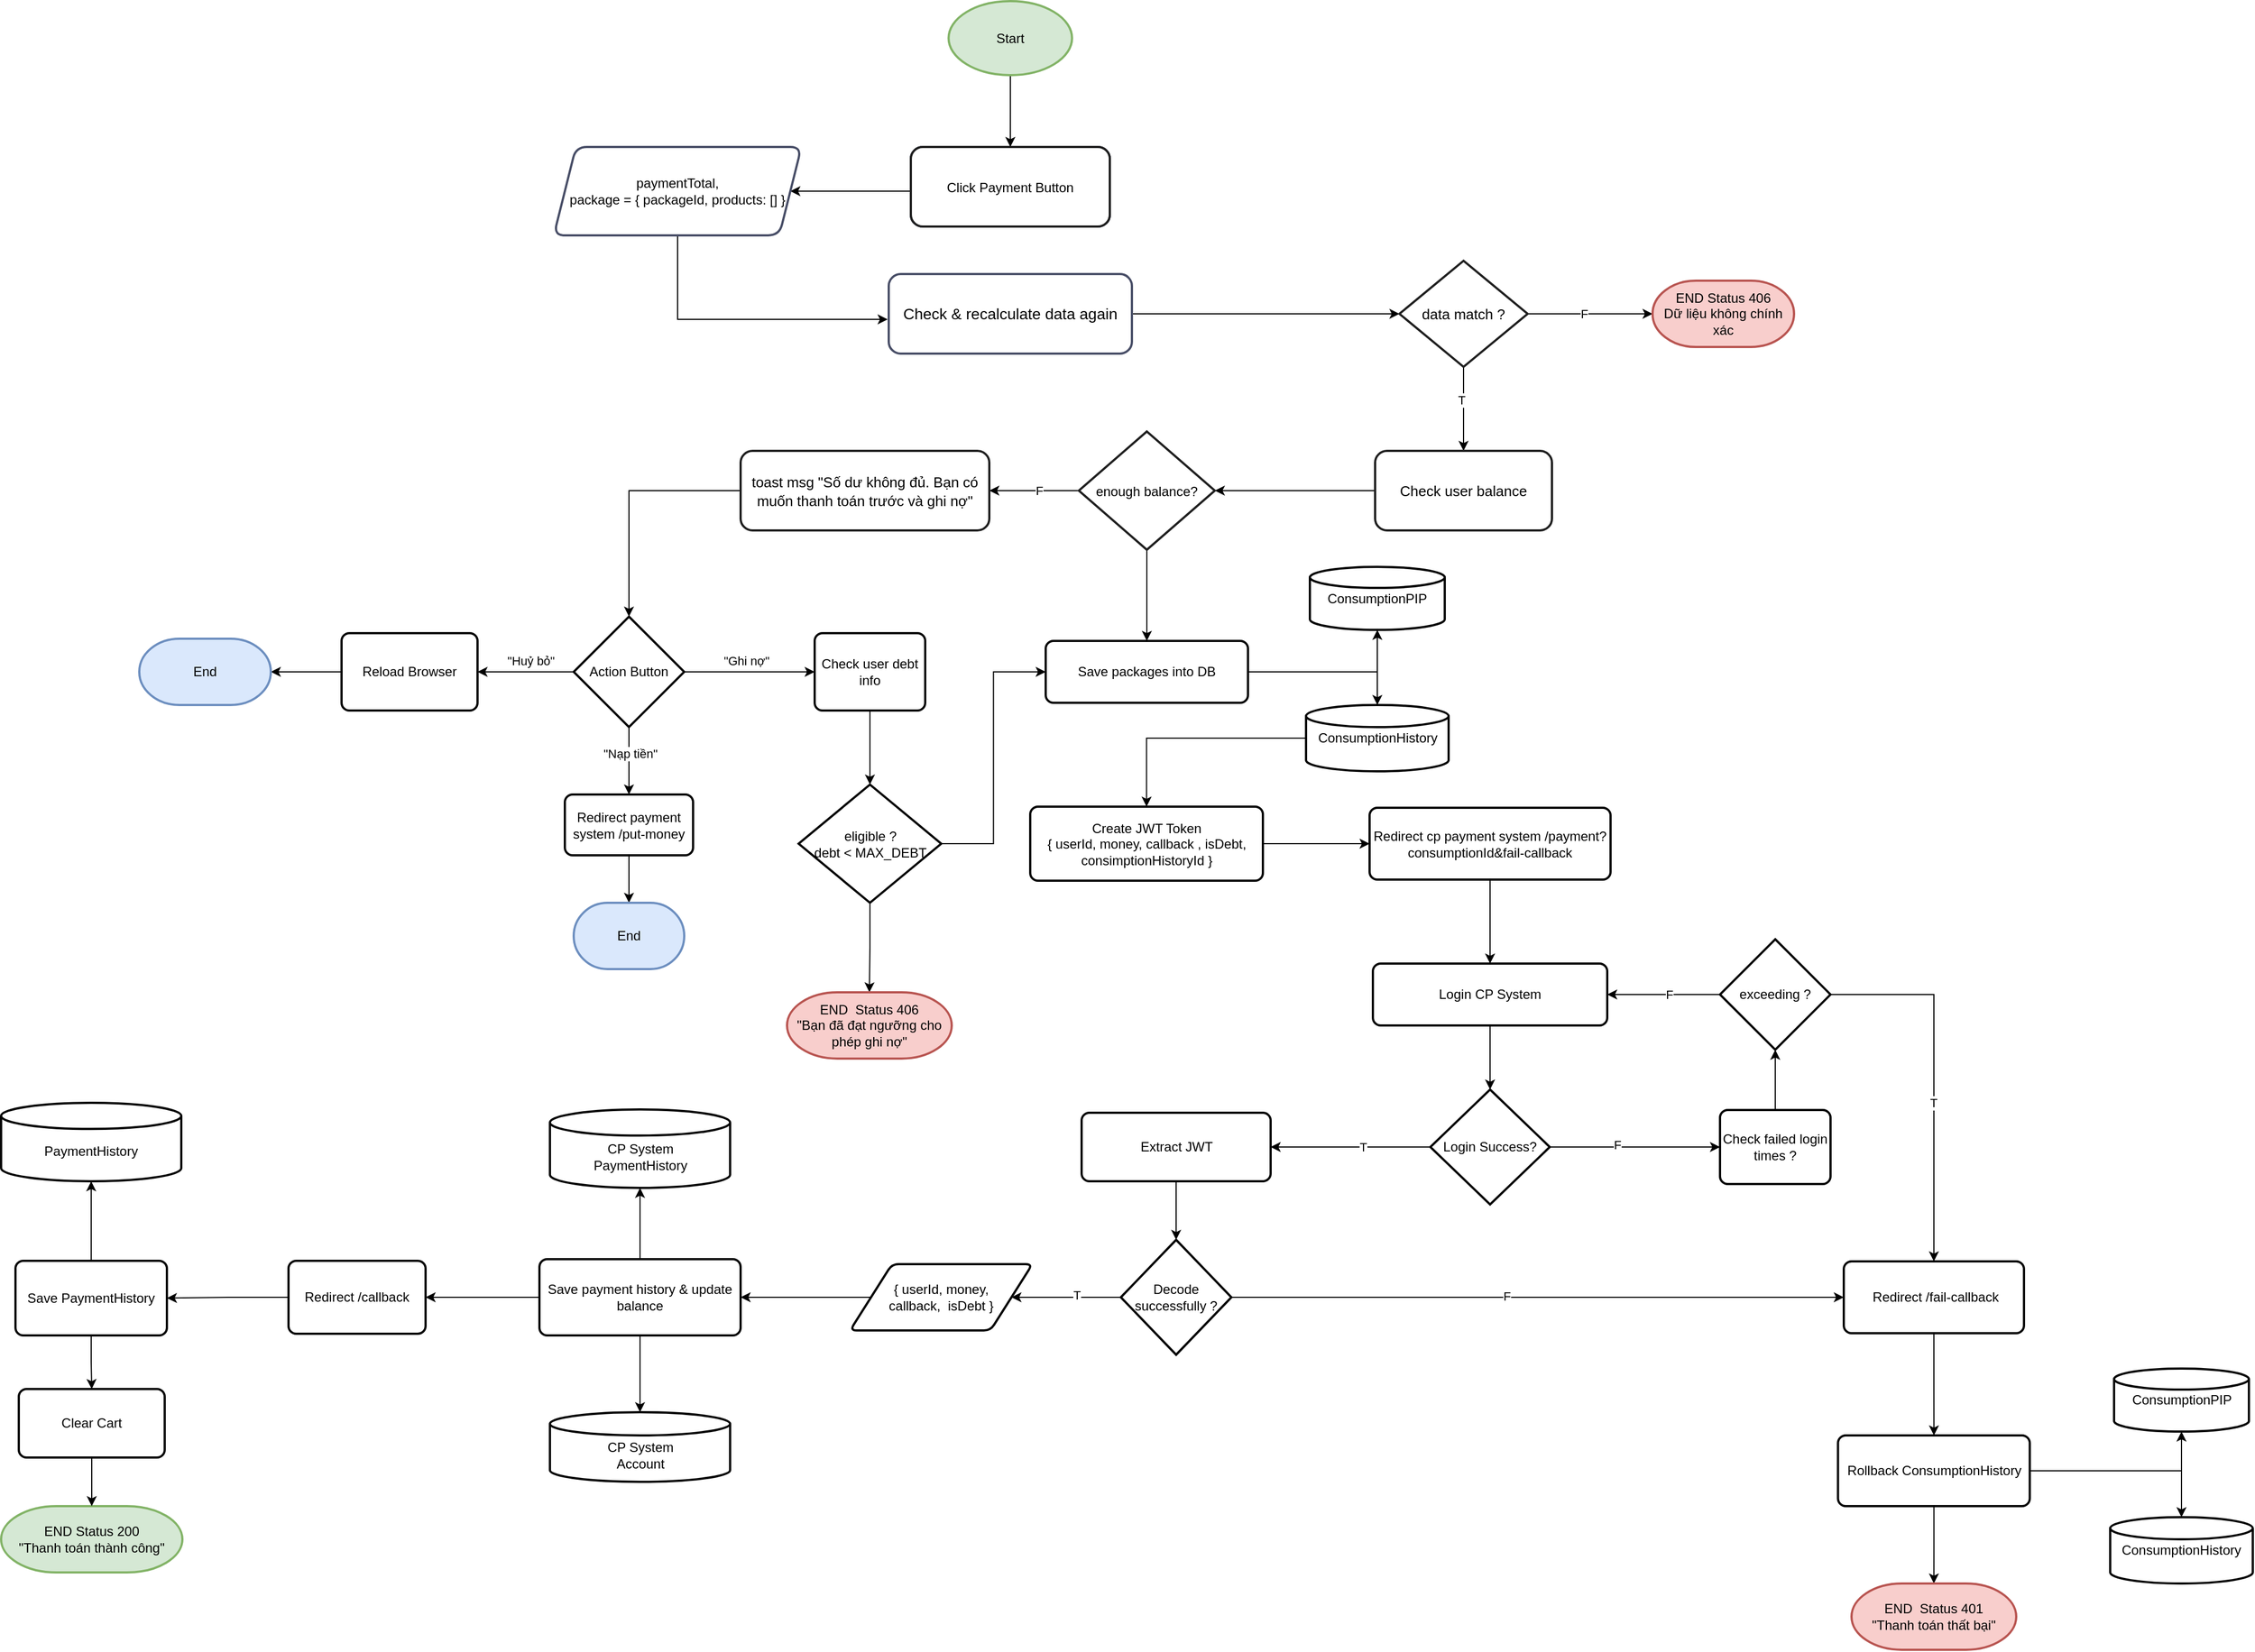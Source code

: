 <mxfile version="16.1.2" type="device"><diagram id="C5RBs43oDa-KdzZeNtuy" name="Page-1"><mxGraphModel dx="4715" dy="2398" grid="0" gridSize="10" guides="1" tooltips="1" connect="1" arrows="1" fold="1" page="1" pageScale="1" pageWidth="2336" pageHeight="1654" math="0" shadow="0"><root><mxCell id="WIyWlLk6GJQsqaUBKTNV-0"/><mxCell id="WIyWlLk6GJQsqaUBKTNV-1" parent="WIyWlLk6GJQsqaUBKTNV-0"/><mxCell id="Q10etBrh6jMztvfyA9nH-2" style="edgeStyle=orthogonalEdgeStyle;rounded=0;orthogonalLoop=1;jettySize=auto;html=1;" parent="WIyWlLk6GJQsqaUBKTNV-1" source="Q10etBrh6jMztvfyA9nH-3" target="Q10etBrh6jMztvfyA9nH-15" edge="1"><mxGeometry relative="1" as="geometry"><Array as="points"><mxPoint x="931" y="252"/><mxPoint x="931" y="252"/></Array></mxGeometry></mxCell><mxCell id="Q10etBrh6jMztvfyA9nH-3" value="Click Payment Button" style="fontSize=14;zwfType=basicShape;rounded=1;strokeWidth=2;strokeColor=#474D66;whiteSpace=wrap;html=1;" parent="WIyWlLk6GJQsqaUBKTNV-1" vertex="1"><mxGeometry x="990" y="212" width="180" height="72" as="geometry"/></mxCell><mxCell id="Q10etBrh6jMztvfyA9nH-4" style="edgeStyle=orthogonalEdgeStyle;rounded=0;orthogonalLoop=1;jettySize=auto;html=1;" parent="WIyWlLk6GJQsqaUBKTNV-1" source="Q10etBrh6jMztvfyA9nH-5" target="Q10etBrh6jMztvfyA9nH-10" edge="1"><mxGeometry relative="1" as="geometry"/></mxCell><mxCell id="Q10etBrh6jMztvfyA9nH-5" value="Check &amp;amp; recalculate data again" style="fontSize=14;zwfType=basicShape;rounded=1;strokeWidth=2;strokeColor=#474D66;whiteSpace=wrap;html=1;" parent="WIyWlLk6GJQsqaUBKTNV-1" vertex="1"><mxGeometry x="970" y="327" width="220" height="72" as="geometry"/></mxCell><mxCell id="Q10etBrh6jMztvfyA9nH-6" style="edgeStyle=orthogonalEdgeStyle;rounded=0;orthogonalLoop=1;jettySize=auto;html=1;entryX=0;entryY=0.5;entryDx=0;entryDy=0;entryPerimeter=0;" parent="WIyWlLk6GJQsqaUBKTNV-1" source="Q10etBrh6jMztvfyA9nH-10" target="Q10etBrh6jMztvfyA9nH-37" edge="1"><mxGeometry relative="1" as="geometry"><mxPoint x="1658" y="363" as="targetPoint"/></mxGeometry></mxCell><mxCell id="Q10etBrh6jMztvfyA9nH-7" value="F" style="edgeLabel;html=1;align=center;verticalAlign=middle;resizable=0;points=[];" parent="Q10etBrh6jMztvfyA9nH-6" vertex="1" connectable="0"><mxGeometry x="-0.316" y="3" relative="1" as="geometry"><mxPoint x="12" y="3" as="offset"/></mxGeometry></mxCell><mxCell id="Q10etBrh6jMztvfyA9nH-8" style="edgeStyle=orthogonalEdgeStyle;rounded=0;orthogonalLoop=1;jettySize=auto;html=1;" parent="WIyWlLk6GJQsqaUBKTNV-1" source="Q10etBrh6jMztvfyA9nH-10" target="Q10etBrh6jMztvfyA9nH-13" edge="1"><mxGeometry relative="1" as="geometry"/></mxCell><mxCell id="Q10etBrh6jMztvfyA9nH-9" value="T" style="edgeLabel;html=1;align=center;verticalAlign=middle;resizable=0;points=[];" parent="Q10etBrh6jMztvfyA9nH-8" vertex="1" connectable="0"><mxGeometry x="-0.22" y="-2" relative="1" as="geometry"><mxPoint as="offset"/></mxGeometry></mxCell><mxCell id="Q10etBrh6jMztvfyA9nH-10" value="&lt;font style=&quot;font-size: 13px&quot;&gt;data match ?&lt;/font&gt;" style="fontSize=14;zwfType=basicShape;strokeWidth=2;rhombus;whiteSpace=wrap;html=1;strokeColor=#1E1E1E;" parent="WIyWlLk6GJQsqaUBKTNV-1" vertex="1"><mxGeometry x="1432" y="315" width="116" height="96" as="geometry"/></mxCell><mxCell id="Q10etBrh6jMztvfyA9nH-12" style="edgeStyle=orthogonalEdgeStyle;rounded=0;orthogonalLoop=1;jettySize=auto;html=1;" parent="WIyWlLk6GJQsqaUBKTNV-1" source="Q10etBrh6jMztvfyA9nH-13" target="Q10etBrh6jMztvfyA9nH-17" edge="1"><mxGeometry relative="1" as="geometry"/></mxCell><mxCell id="Q10etBrh6jMztvfyA9nH-13" value="&lt;font style=&quot;font-size: 13px&quot;&gt;Check user balance&lt;/font&gt;" style="fontSize=14;zwfType=basicShape;rounded=1;strokeWidth=2;strokeColor=#1E1E1E;whiteSpace=wrap;html=1;" parent="WIyWlLk6GJQsqaUBKTNV-1" vertex="1"><mxGeometry x="1410" y="487" width="160" height="72" as="geometry"/></mxCell><mxCell id="Q10etBrh6jMztvfyA9nH-14" style="edgeStyle=orthogonalEdgeStyle;rounded=0;orthogonalLoop=1;jettySize=auto;html=1;" parent="WIyWlLk6GJQsqaUBKTNV-1" source="Q10etBrh6jMztvfyA9nH-15" edge="1"><mxGeometry relative="1" as="geometry"><mxPoint x="969" y="368" as="targetPoint"/><Array as="points"><mxPoint x="922" y="368"/><mxPoint x="922" y="368"/></Array></mxGeometry></mxCell><mxCell id="Q10etBrh6jMztvfyA9nH-15" value="paymentTotal,&lt;br&gt;package = { packageId, products: [] }" style="fontSize=12;zwfType=basicShape;strokeWidth=2;shape=parallelogram;perimeter=parallelogramPerimeter;whiteSpace=wrap;html=1;fixedSize=1;strokeColor=#474D66;rounded=1;" parent="WIyWlLk6GJQsqaUBKTNV-1" vertex="1"><mxGeometry x="667" y="212" width="224" height="80" as="geometry"/></mxCell><mxCell id="Q10etBrh6jMztvfyA9nH-16" style="edgeStyle=orthogonalEdgeStyle;rounded=0;orthogonalLoop=1;jettySize=auto;html=1;" parent="WIyWlLk6GJQsqaUBKTNV-1" source="Q10etBrh6jMztvfyA9nH-17" target="Q10etBrh6jMztvfyA9nH-19" edge="1"><mxGeometry relative="1" as="geometry"><Array as="points"><mxPoint x="969" y="528"/><mxPoint x="969" y="528"/></Array></mxGeometry></mxCell><mxCell id="noaRzUZEXO3m_GwZaqBK-19" value="F" style="edgeLabel;html=1;align=center;verticalAlign=middle;resizable=0;points=[];" vertex="1" connectable="0" parent="Q10etBrh6jMztvfyA9nH-16"><mxGeometry x="0.607" y="2" relative="1" as="geometry"><mxPoint x="29" y="-2" as="offset"/></mxGeometry></mxCell><mxCell id="noaRzUZEXO3m_GwZaqBK-53" style="edgeStyle=orthogonalEdgeStyle;rounded=0;orthogonalLoop=1;jettySize=auto;html=1;" edge="1" parent="WIyWlLk6GJQsqaUBKTNV-1" source="Q10etBrh6jMztvfyA9nH-17" target="noaRzUZEXO3m_GwZaqBK-52"><mxGeometry relative="1" as="geometry"/></mxCell><mxCell id="Q10etBrh6jMztvfyA9nH-17" value="&lt;font style=&quot;font-size: 12px&quot;&gt;enough balance?&lt;/font&gt;" style="fontSize=14;zwfType=basicShape;strokeWidth=2;rhombus;whiteSpace=wrap;html=1;strokeColor=#1E1E1E;" parent="WIyWlLk6GJQsqaUBKTNV-1" vertex="1"><mxGeometry x="1142" y="469.5" width="123" height="107" as="geometry"/></mxCell><mxCell id="Q10etBrh6jMztvfyA9nH-22" style="edgeStyle=orthogonalEdgeStyle;rounded=0;orthogonalLoop=1;jettySize=auto;html=1;" parent="WIyWlLk6GJQsqaUBKTNV-1" source="Q10etBrh6jMztvfyA9nH-19" target="Q10etBrh6jMztvfyA9nH-21" edge="1"><mxGeometry relative="1" as="geometry"/></mxCell><mxCell id="Q10etBrh6jMztvfyA9nH-19" value="&lt;font style=&quot;font-size: 13px&quot;&gt;toast msg &quot;Số dư không đủ. Bạn có muốn thanh toán trước và ghi nợ&quot;&lt;/font&gt;" style="fontSize=14;zwfType=basicShape;rounded=1;strokeWidth=2;strokeColor=#1E1E1E;whiteSpace=wrap;html=1;" parent="WIyWlLk6GJQsqaUBKTNV-1" vertex="1"><mxGeometry x="836" y="487" width="225" height="72" as="geometry"/></mxCell><mxCell id="Q10etBrh6jMztvfyA9nH-24" style="edgeStyle=orthogonalEdgeStyle;rounded=0;orthogonalLoop=1;jettySize=auto;html=1;" parent="WIyWlLk6GJQsqaUBKTNV-1" source="Q10etBrh6jMztvfyA9nH-21" target="Q10etBrh6jMztvfyA9nH-23" edge="1"><mxGeometry relative="1" as="geometry"/></mxCell><mxCell id="noaRzUZEXO3m_GwZaqBK-1" value="&quot;Huỷ bỏ&quot;" style="edgeLabel;html=1;align=center;verticalAlign=middle;resizable=0;points=[];" vertex="1" connectable="0" parent="Q10etBrh6jMztvfyA9nH-24"><mxGeometry x="-0.352" y="-2" relative="1" as="geometry"><mxPoint x="-11" y="-8" as="offset"/></mxGeometry></mxCell><mxCell id="noaRzUZEXO3m_GwZaqBK-0" style="edgeStyle=orthogonalEdgeStyle;rounded=0;orthogonalLoop=1;jettySize=auto;html=1;" edge="1" parent="WIyWlLk6GJQsqaUBKTNV-1" source="Q10etBrh6jMztvfyA9nH-21" target="Q10etBrh6jMztvfyA9nH-38"><mxGeometry relative="1" as="geometry"/></mxCell><mxCell id="noaRzUZEXO3m_GwZaqBK-2" value="&quot;Ghi nợ&quot;" style="edgeLabel;html=1;align=center;verticalAlign=middle;resizable=0;points=[];" vertex="1" connectable="0" parent="noaRzUZEXO3m_GwZaqBK-0"><mxGeometry x="0.083" relative="1" as="geometry"><mxPoint x="-8" y="-10" as="offset"/></mxGeometry></mxCell><mxCell id="noaRzUZEXO3m_GwZaqBK-4" style="edgeStyle=orthogonalEdgeStyle;rounded=0;orthogonalLoop=1;jettySize=auto;html=1;" edge="1" parent="WIyWlLk6GJQsqaUBKTNV-1" source="Q10etBrh6jMztvfyA9nH-21" target="noaRzUZEXO3m_GwZaqBK-3"><mxGeometry relative="1" as="geometry"/></mxCell><mxCell id="noaRzUZEXO3m_GwZaqBK-5" value="&quot;Nạp tiền&quot;" style="edgeLabel;html=1;align=center;verticalAlign=middle;resizable=0;points=[];" vertex="1" connectable="0" parent="noaRzUZEXO3m_GwZaqBK-4"><mxGeometry x="-0.229" y="1" relative="1" as="geometry"><mxPoint as="offset"/></mxGeometry></mxCell><mxCell id="Q10etBrh6jMztvfyA9nH-21" value="Action Button" style="strokeWidth=2;html=1;shape=mxgraph.flowchart.decision;whiteSpace=wrap;" parent="WIyWlLk6GJQsqaUBKTNV-1" vertex="1"><mxGeometry x="685" y="637" width="100" height="100" as="geometry"/></mxCell><mxCell id="Q10etBrh6jMztvfyA9nH-36" style="edgeStyle=orthogonalEdgeStyle;rounded=0;orthogonalLoop=1;jettySize=auto;html=1;fontSize=12;" parent="WIyWlLk6GJQsqaUBKTNV-1" source="Q10etBrh6jMztvfyA9nH-23" target="Q10etBrh6jMztvfyA9nH-35" edge="1"><mxGeometry relative="1" as="geometry"/></mxCell><mxCell id="Q10etBrh6jMztvfyA9nH-23" value="Reload Browser" style="rounded=1;whiteSpace=wrap;html=1;absoluteArcSize=1;arcSize=14;strokeWidth=2;" parent="WIyWlLk6GJQsqaUBKTNV-1" vertex="1"><mxGeometry x="475" y="652" width="123" height="70" as="geometry"/></mxCell><mxCell id="Q10etBrh6jMztvfyA9nH-25" value="Click Payment Button" style="fontSize=14;zwfType=basicShape;rounded=1;strokeWidth=2;strokeColor=#474D66;whiteSpace=wrap;html=1;" parent="WIyWlLk6GJQsqaUBKTNV-1" vertex="1"><mxGeometry x="990" y="212" width="180" height="72" as="geometry"/></mxCell><mxCell id="Q10etBrh6jMztvfyA9nH-27" value="&lt;font style=&quot;font-size: 12px&quot;&gt;Click Payment Button&lt;/font&gt;" style="fontSize=14;zwfType=basicShape;rounded=1;strokeWidth=2;strokeColor=#1E1E1E;whiteSpace=wrap;html=1;" parent="WIyWlLk6GJQsqaUBKTNV-1" vertex="1"><mxGeometry x="990" y="212" width="180" height="72" as="geometry"/></mxCell><mxCell id="Q10etBrh6jMztvfyA9nH-32" value="" style="edgeStyle=orthogonalEdgeStyle;rounded=0;orthogonalLoop=1;jettySize=auto;html=1;" parent="WIyWlLk6GJQsqaUBKTNV-1" source="Q10etBrh6jMztvfyA9nH-31" target="Q10etBrh6jMztvfyA9nH-27" edge="1"><mxGeometry relative="1" as="geometry"/></mxCell><mxCell id="Q10etBrh6jMztvfyA9nH-31" value="Start" style="strokeWidth=2;html=1;shape=mxgraph.flowchart.start_1;whiteSpace=wrap;rounded=1;fillColor=#d5e8d4;strokeColor=#82b366;" parent="WIyWlLk6GJQsqaUBKTNV-1" vertex="1"><mxGeometry x="1024.16" y="80" width="111.67" height="67" as="geometry"/></mxCell><mxCell id="Q10etBrh6jMztvfyA9nH-35" value="End" style="strokeWidth=2;html=1;shape=mxgraph.flowchart.terminator;whiteSpace=wrap;rounded=1;fontSize=12;fillColor=#dae8fc;strokeColor=#6c8ebf;" parent="WIyWlLk6GJQsqaUBKTNV-1" vertex="1"><mxGeometry x="292" y="657" width="119" height="60" as="geometry"/></mxCell><mxCell id="Q10etBrh6jMztvfyA9nH-37" value="&lt;div&gt;END Status 406&lt;/div&gt;&lt;div&gt;Dữ liệu không chính xác&lt;/div&gt;" style="strokeWidth=2;html=1;shape=mxgraph.flowchart.terminator;whiteSpace=wrap;rounded=1;fontSize=12;fillColor=#f8cecc;strokeColor=#b85450;" parent="WIyWlLk6GJQsqaUBKTNV-1" vertex="1"><mxGeometry x="1661" y="333" width="128" height="60" as="geometry"/></mxCell><mxCell id="noaRzUZEXO3m_GwZaqBK-9" style="edgeStyle=orthogonalEdgeStyle;rounded=0;orthogonalLoop=1;jettySize=auto;html=1;" edge="1" parent="WIyWlLk6GJQsqaUBKTNV-1" source="Q10etBrh6jMztvfyA9nH-38" target="noaRzUZEXO3m_GwZaqBK-8"><mxGeometry relative="1" as="geometry"/></mxCell><mxCell id="Q10etBrh6jMztvfyA9nH-38" value="Check user debt info" style="rounded=1;whiteSpace=wrap;html=1;absoluteArcSize=1;arcSize=14;strokeWidth=2;fontSize=12;fillColor=default;" parent="WIyWlLk6GJQsqaUBKTNV-1" vertex="1"><mxGeometry x="903" y="652" width="100" height="70" as="geometry"/></mxCell><mxCell id="noaRzUZEXO3m_GwZaqBK-7" style="edgeStyle=orthogonalEdgeStyle;rounded=0;orthogonalLoop=1;jettySize=auto;html=1;" edge="1" parent="WIyWlLk6GJQsqaUBKTNV-1" source="noaRzUZEXO3m_GwZaqBK-3" target="noaRzUZEXO3m_GwZaqBK-6"><mxGeometry relative="1" as="geometry"/></mxCell><mxCell id="noaRzUZEXO3m_GwZaqBK-3" value="Redirect payment system /put-money" style="rounded=1;whiteSpace=wrap;html=1;absoluteArcSize=1;arcSize=14;strokeWidth=2;" vertex="1" parent="WIyWlLk6GJQsqaUBKTNV-1"><mxGeometry x="677" y="798" width="116" height="55" as="geometry"/></mxCell><mxCell id="noaRzUZEXO3m_GwZaqBK-6" value="End" style="strokeWidth=2;html=1;shape=mxgraph.flowchart.terminator;whiteSpace=wrap;fillColor=#dae8fc;strokeColor=#6c8ebf;" vertex="1" parent="WIyWlLk6GJQsqaUBKTNV-1"><mxGeometry x="685" y="896" width="100" height="60" as="geometry"/></mxCell><mxCell id="noaRzUZEXO3m_GwZaqBK-15" style="edgeStyle=orthogonalEdgeStyle;rounded=0;orthogonalLoop=1;jettySize=auto;html=1;entryX=0;entryY=0.5;entryDx=0;entryDy=0;" edge="1" parent="WIyWlLk6GJQsqaUBKTNV-1" source="noaRzUZEXO3m_GwZaqBK-8" target="noaRzUZEXO3m_GwZaqBK-52"><mxGeometry relative="1" as="geometry"/></mxCell><mxCell id="noaRzUZEXO3m_GwZaqBK-21" style="edgeStyle=orthogonalEdgeStyle;rounded=0;orthogonalLoop=1;jettySize=auto;html=1;" edge="1" parent="WIyWlLk6GJQsqaUBKTNV-1" source="noaRzUZEXO3m_GwZaqBK-8" target="noaRzUZEXO3m_GwZaqBK-11"><mxGeometry relative="1" as="geometry"/></mxCell><mxCell id="noaRzUZEXO3m_GwZaqBK-8" value="eligible ?&lt;br&gt;debt &amp;lt; MAX_DEBT" style="strokeWidth=2;html=1;shape=mxgraph.flowchart.decision;whiteSpace=wrap;" vertex="1" parent="WIyWlLk6GJQsqaUBKTNV-1"><mxGeometry x="888.5" y="789" width="129" height="107" as="geometry"/></mxCell><mxCell id="noaRzUZEXO3m_GwZaqBK-11" value="&lt;div&gt;END&amp;nbsp; Status 406&lt;/div&gt;&lt;div&gt;&quot;Bạn đã đạt ngưỡng cho phép ghi nợ&quot;&lt;/div&gt;" style="strokeWidth=2;html=1;shape=mxgraph.flowchart.terminator;whiteSpace=wrap;rounded=1;fontSize=12;fillColor=#f8cecc;strokeColor=#b85450;" vertex="1" parent="WIyWlLk6GJQsqaUBKTNV-1"><mxGeometry x="878.0" y="977" width="149" height="60" as="geometry"/></mxCell><mxCell id="noaRzUZEXO3m_GwZaqBK-17" style="edgeStyle=orthogonalEdgeStyle;rounded=0;orthogonalLoop=1;jettySize=auto;html=1;" edge="1" parent="WIyWlLk6GJQsqaUBKTNV-1" source="noaRzUZEXO3m_GwZaqBK-14" target="noaRzUZEXO3m_GwZaqBK-16"><mxGeometry relative="1" as="geometry"/></mxCell><mxCell id="noaRzUZEXO3m_GwZaqBK-14" value="Create JWT Token&lt;br&gt;{ userId, money, callback , isDebt,&lt;br&gt;consimptionHistoryId }" style="rounded=1;whiteSpace=wrap;html=1;absoluteArcSize=1;arcSize=14;strokeWidth=2;" vertex="1" parent="WIyWlLk6GJQsqaUBKTNV-1"><mxGeometry x="1098" y="809" width="210.5" height="67" as="geometry"/></mxCell><mxCell id="noaRzUZEXO3m_GwZaqBK-24" style="edgeStyle=orthogonalEdgeStyle;rounded=0;orthogonalLoop=1;jettySize=auto;html=1;" edge="1" parent="WIyWlLk6GJQsqaUBKTNV-1" source="noaRzUZEXO3m_GwZaqBK-16" target="noaRzUZEXO3m_GwZaqBK-23"><mxGeometry relative="1" as="geometry"/></mxCell><mxCell id="noaRzUZEXO3m_GwZaqBK-16" value="Redirect cp payment system /payment?consumptionId&amp;amp;fail-callback" style="rounded=1;whiteSpace=wrap;html=1;absoluteArcSize=1;arcSize=14;strokeWidth=2;" vertex="1" parent="WIyWlLk6GJQsqaUBKTNV-1"><mxGeometry x="1405" y="810" width="218" height="65" as="geometry"/></mxCell><mxCell id="noaRzUZEXO3m_GwZaqBK-26" style="edgeStyle=orthogonalEdgeStyle;rounded=0;orthogonalLoop=1;jettySize=auto;html=1;" edge="1" parent="WIyWlLk6GJQsqaUBKTNV-1" source="noaRzUZEXO3m_GwZaqBK-23" target="noaRzUZEXO3m_GwZaqBK-25"><mxGeometry relative="1" as="geometry"/></mxCell><mxCell id="noaRzUZEXO3m_GwZaqBK-23" value="Login CP System" style="rounded=1;whiteSpace=wrap;html=1;absoluteArcSize=1;arcSize=14;strokeWidth=2;" vertex="1" parent="WIyWlLk6GJQsqaUBKTNV-1"><mxGeometry x="1408" y="951" width="212" height="56" as="geometry"/></mxCell><mxCell id="noaRzUZEXO3m_GwZaqBK-30" style="edgeStyle=orthogonalEdgeStyle;rounded=0;orthogonalLoop=1;jettySize=auto;html=1;" edge="1" parent="WIyWlLk6GJQsqaUBKTNV-1" source="noaRzUZEXO3m_GwZaqBK-25" target="noaRzUZEXO3m_GwZaqBK-29"><mxGeometry relative="1" as="geometry"/></mxCell><mxCell id="noaRzUZEXO3m_GwZaqBK-32" value="F" style="edgeLabel;html=1;align=center;verticalAlign=middle;resizable=0;points=[];" vertex="1" connectable="0" parent="noaRzUZEXO3m_GwZaqBK-30"><mxGeometry x="-0.216" y="1" relative="1" as="geometry"><mxPoint y="-1" as="offset"/></mxGeometry></mxCell><mxCell id="noaRzUZEXO3m_GwZaqBK-39" style="edgeStyle=orthogonalEdgeStyle;rounded=0;orthogonalLoop=1;jettySize=auto;html=1;" edge="1" parent="WIyWlLk6GJQsqaUBKTNV-1" source="noaRzUZEXO3m_GwZaqBK-25" target="noaRzUZEXO3m_GwZaqBK-38"><mxGeometry relative="1" as="geometry"/></mxCell><mxCell id="noaRzUZEXO3m_GwZaqBK-50" value="T" style="edgeLabel;html=1;align=center;verticalAlign=middle;resizable=0;points=[];" vertex="1" connectable="0" parent="noaRzUZEXO3m_GwZaqBK-39"><mxGeometry x="-0.156" relative="1" as="geometry"><mxPoint as="offset"/></mxGeometry></mxCell><mxCell id="noaRzUZEXO3m_GwZaqBK-25" value="Login Success?" style="strokeWidth=2;html=1;shape=mxgraph.flowchart.decision;whiteSpace=wrap;" vertex="1" parent="WIyWlLk6GJQsqaUBKTNV-1"><mxGeometry x="1460" y="1065" width="108" height="104" as="geometry"/></mxCell><mxCell id="noaRzUZEXO3m_GwZaqBK-28" value="F" style="edgeStyle=orthogonalEdgeStyle;rounded=0;orthogonalLoop=1;jettySize=auto;html=1;" edge="1" parent="WIyWlLk6GJQsqaUBKTNV-1" source="noaRzUZEXO3m_GwZaqBK-27" target="noaRzUZEXO3m_GwZaqBK-23"><mxGeometry x="-0.098" relative="1" as="geometry"><mxPoint as="offset"/></mxGeometry></mxCell><mxCell id="noaRzUZEXO3m_GwZaqBK-75" style="edgeStyle=orthogonalEdgeStyle;rounded=0;orthogonalLoop=1;jettySize=auto;html=1;" edge="1" parent="WIyWlLk6GJQsqaUBKTNV-1" source="noaRzUZEXO3m_GwZaqBK-27" target="noaRzUZEXO3m_GwZaqBK-73"><mxGeometry relative="1" as="geometry"/></mxCell><mxCell id="noaRzUZEXO3m_GwZaqBK-76" value="T" style="edgeLabel;html=1;align=center;verticalAlign=middle;resizable=0;points=[];" vertex="1" connectable="0" parent="noaRzUZEXO3m_GwZaqBK-75"><mxGeometry x="0.033" y="4" relative="1" as="geometry"><mxPoint x="-5" y="18" as="offset"/></mxGeometry></mxCell><mxCell id="noaRzUZEXO3m_GwZaqBK-27" value="exceeding ?" style="strokeWidth=2;html=1;shape=mxgraph.flowchart.decision;whiteSpace=wrap;" vertex="1" parent="WIyWlLk6GJQsqaUBKTNV-1"><mxGeometry x="1722" y="929" width="100" height="100" as="geometry"/></mxCell><mxCell id="noaRzUZEXO3m_GwZaqBK-31" style="edgeStyle=orthogonalEdgeStyle;rounded=0;orthogonalLoop=1;jettySize=auto;html=1;" edge="1" parent="WIyWlLk6GJQsqaUBKTNV-1" source="noaRzUZEXO3m_GwZaqBK-29" target="noaRzUZEXO3m_GwZaqBK-27"><mxGeometry relative="1" as="geometry"/></mxCell><mxCell id="noaRzUZEXO3m_GwZaqBK-29" value="Check failed login times ?" style="rounded=1;whiteSpace=wrap;html=1;absoluteArcSize=1;arcSize=14;strokeWidth=2;" vertex="1" parent="WIyWlLk6GJQsqaUBKTNV-1"><mxGeometry x="1722" y="1083.5" width="100" height="67" as="geometry"/></mxCell><mxCell id="noaRzUZEXO3m_GwZaqBK-41" style="edgeStyle=orthogonalEdgeStyle;rounded=0;orthogonalLoop=1;jettySize=auto;html=1;" edge="1" parent="WIyWlLk6GJQsqaUBKTNV-1" source="noaRzUZEXO3m_GwZaqBK-38" target="noaRzUZEXO3m_GwZaqBK-42"><mxGeometry relative="1" as="geometry"><mxPoint x="1416.39" y="1117" as="targetPoint"/></mxGeometry></mxCell><mxCell id="noaRzUZEXO3m_GwZaqBK-38" value="Extract JWT" style="rounded=1;whiteSpace=wrap;html=1;absoluteArcSize=1;arcSize=14;strokeWidth=2;" vertex="1" parent="WIyWlLk6GJQsqaUBKTNV-1"><mxGeometry x="1144.5" y="1086" width="171" height="62" as="geometry"/></mxCell><mxCell id="noaRzUZEXO3m_GwZaqBK-48" style="edgeStyle=orthogonalEdgeStyle;rounded=0;orthogonalLoop=1;jettySize=auto;html=1;" edge="1" parent="WIyWlLk6GJQsqaUBKTNV-1" source="noaRzUZEXO3m_GwZaqBK-42" target="noaRzUZEXO3m_GwZaqBK-47"><mxGeometry relative="1" as="geometry"/></mxCell><mxCell id="noaRzUZEXO3m_GwZaqBK-49" value="T" style="edgeLabel;html=1;align=center;verticalAlign=middle;resizable=0;points=[];" vertex="1" connectable="0" parent="noaRzUZEXO3m_GwZaqBK-48"><mxGeometry x="-0.141" y="1" relative="1" as="geometry"><mxPoint x="2" y="-3" as="offset"/></mxGeometry></mxCell><mxCell id="noaRzUZEXO3m_GwZaqBK-74" style="edgeStyle=orthogonalEdgeStyle;rounded=0;orthogonalLoop=1;jettySize=auto;html=1;" edge="1" parent="WIyWlLk6GJQsqaUBKTNV-1" source="noaRzUZEXO3m_GwZaqBK-42" target="noaRzUZEXO3m_GwZaqBK-73"><mxGeometry relative="1" as="geometry"/></mxCell><mxCell id="noaRzUZEXO3m_GwZaqBK-77" value="F" style="edgeLabel;html=1;align=center;verticalAlign=middle;resizable=0;points=[];" vertex="1" connectable="0" parent="noaRzUZEXO3m_GwZaqBK-74"><mxGeometry x="-0.103" y="1" relative="1" as="geometry"><mxPoint as="offset"/></mxGeometry></mxCell><mxCell id="noaRzUZEXO3m_GwZaqBK-42" value="Decode successfully ?" style="strokeWidth=2;html=1;shape=mxgraph.flowchart.decision;whiteSpace=wrap;" vertex="1" parent="WIyWlLk6GJQsqaUBKTNV-1"><mxGeometry x="1180" y="1201" width="100" height="104" as="geometry"/></mxCell><mxCell id="noaRzUZEXO3m_GwZaqBK-63" style="edgeStyle=orthogonalEdgeStyle;rounded=0;orthogonalLoop=1;jettySize=auto;html=1;" edge="1" parent="WIyWlLk6GJQsqaUBKTNV-1" source="noaRzUZEXO3m_GwZaqBK-47" target="noaRzUZEXO3m_GwZaqBK-62"><mxGeometry relative="1" as="geometry"/></mxCell><mxCell id="noaRzUZEXO3m_GwZaqBK-47" value="{ userId, money,&lt;br&gt;callback,&amp;nbsp; isDebt }" style="shape=parallelogram;html=1;strokeWidth=2;perimeter=parallelogramPerimeter;whiteSpace=wrap;rounded=1;arcSize=12;size=0.23;" vertex="1" parent="WIyWlLk6GJQsqaUBKTNV-1"><mxGeometry x="935" y="1223" width="165" height="60" as="geometry"/></mxCell><mxCell id="noaRzUZEXO3m_GwZaqBK-59" style="edgeStyle=orthogonalEdgeStyle;rounded=0;orthogonalLoop=1;jettySize=auto;html=1;" edge="1" parent="WIyWlLk6GJQsqaUBKTNV-1" source="noaRzUZEXO3m_GwZaqBK-52" target="noaRzUZEXO3m_GwZaqBK-55"><mxGeometry relative="1" as="geometry"/></mxCell><mxCell id="noaRzUZEXO3m_GwZaqBK-60" style="edgeStyle=orthogonalEdgeStyle;rounded=0;orthogonalLoop=1;jettySize=auto;html=1;" edge="1" parent="WIyWlLk6GJQsqaUBKTNV-1" source="noaRzUZEXO3m_GwZaqBK-52" target="noaRzUZEXO3m_GwZaqBK-56"><mxGeometry relative="1" as="geometry"/></mxCell><mxCell id="noaRzUZEXO3m_GwZaqBK-52" value="Save packages into DB" style="rounded=1;whiteSpace=wrap;html=1;absoluteArcSize=1;arcSize=14;strokeWidth=2;" vertex="1" parent="WIyWlLk6GJQsqaUBKTNV-1"><mxGeometry x="1112" y="659" width="183" height="56" as="geometry"/></mxCell><mxCell id="noaRzUZEXO3m_GwZaqBK-55" value="ConsumptionPIP" style="strokeWidth=2;html=1;shape=mxgraph.flowchart.database;whiteSpace=wrap;" vertex="1" parent="WIyWlLk6GJQsqaUBKTNV-1"><mxGeometry x="1351" y="592" width="122" height="57" as="geometry"/></mxCell><mxCell id="noaRzUZEXO3m_GwZaqBK-61" style="edgeStyle=orthogonalEdgeStyle;rounded=0;orthogonalLoop=1;jettySize=auto;html=1;" edge="1" parent="WIyWlLk6GJQsqaUBKTNV-1" source="noaRzUZEXO3m_GwZaqBK-56" target="noaRzUZEXO3m_GwZaqBK-14"><mxGeometry relative="1" as="geometry"/></mxCell><mxCell id="noaRzUZEXO3m_GwZaqBK-56" value="ConsumptionHistory" style="strokeWidth=2;html=1;shape=mxgraph.flowchart.database;whiteSpace=wrap;" vertex="1" parent="WIyWlLk6GJQsqaUBKTNV-1"><mxGeometry x="1347.5" y="717" width="129" height="60" as="geometry"/></mxCell><mxCell id="noaRzUZEXO3m_GwZaqBK-65" style="edgeStyle=orthogonalEdgeStyle;rounded=0;orthogonalLoop=1;jettySize=auto;html=1;" edge="1" parent="WIyWlLk6GJQsqaUBKTNV-1" source="noaRzUZEXO3m_GwZaqBK-62" target="noaRzUZEXO3m_GwZaqBK-64"><mxGeometry relative="1" as="geometry"/></mxCell><mxCell id="noaRzUZEXO3m_GwZaqBK-68" style="edgeStyle=orthogonalEdgeStyle;rounded=0;orthogonalLoop=1;jettySize=auto;html=1;" edge="1" parent="WIyWlLk6GJQsqaUBKTNV-1" source="noaRzUZEXO3m_GwZaqBK-62" target="noaRzUZEXO3m_GwZaqBK-67"><mxGeometry relative="1" as="geometry"/></mxCell><mxCell id="noaRzUZEXO3m_GwZaqBK-69" style="edgeStyle=orthogonalEdgeStyle;rounded=0;orthogonalLoop=1;jettySize=auto;html=1;" edge="1" parent="WIyWlLk6GJQsqaUBKTNV-1" source="noaRzUZEXO3m_GwZaqBK-62" target="noaRzUZEXO3m_GwZaqBK-66"><mxGeometry relative="1" as="geometry"/></mxCell><mxCell id="noaRzUZEXO3m_GwZaqBK-62" value="Save payment history &amp;amp; update balance" style="rounded=1;whiteSpace=wrap;html=1;absoluteArcSize=1;arcSize=14;strokeWidth=2;" vertex="1" parent="WIyWlLk6GJQsqaUBKTNV-1"><mxGeometry x="654" y="1218.5" width="182" height="69" as="geometry"/></mxCell><mxCell id="noaRzUZEXO3m_GwZaqBK-64" value="&lt;br&gt;CP System&lt;br&gt;PaymentHistory" style="strokeWidth=2;html=1;shape=mxgraph.flowchart.database;whiteSpace=wrap;" vertex="1" parent="WIyWlLk6GJQsqaUBKTNV-1"><mxGeometry x="663.5" y="1083" width="163" height="71" as="geometry"/></mxCell><mxCell id="noaRzUZEXO3m_GwZaqBK-71" style="edgeStyle=orthogonalEdgeStyle;rounded=0;orthogonalLoop=1;jettySize=auto;html=1;" edge="1" parent="WIyWlLk6GJQsqaUBKTNV-1" source="noaRzUZEXO3m_GwZaqBK-66" target="noaRzUZEXO3m_GwZaqBK-70"><mxGeometry relative="1" as="geometry"/></mxCell><mxCell id="noaRzUZEXO3m_GwZaqBK-66" value="Redirect /callback" style="rounded=1;whiteSpace=wrap;html=1;absoluteArcSize=1;arcSize=14;strokeWidth=2;" vertex="1" parent="WIyWlLk6GJQsqaUBKTNV-1"><mxGeometry x="427" y="1220" width="124" height="66" as="geometry"/></mxCell><mxCell id="noaRzUZEXO3m_GwZaqBK-67" value="&lt;br&gt;CP System&lt;br&gt;Account" style="strokeWidth=2;html=1;shape=mxgraph.flowchart.database;whiteSpace=wrap;" vertex="1" parent="WIyWlLk6GJQsqaUBKTNV-1"><mxGeometry x="663.5" y="1357" width="163" height="63" as="geometry"/></mxCell><mxCell id="noaRzUZEXO3m_GwZaqBK-88" style="edgeStyle=orthogonalEdgeStyle;rounded=0;orthogonalLoop=1;jettySize=auto;html=1;" edge="1" parent="WIyWlLk6GJQsqaUBKTNV-1" source="noaRzUZEXO3m_GwZaqBK-70" target="noaRzUZEXO3m_GwZaqBK-87"><mxGeometry relative="1" as="geometry"/></mxCell><mxCell id="noaRzUZEXO3m_GwZaqBK-92" style="edgeStyle=orthogonalEdgeStyle;rounded=0;orthogonalLoop=1;jettySize=auto;html=1;" edge="1" parent="WIyWlLk6GJQsqaUBKTNV-1" source="noaRzUZEXO3m_GwZaqBK-70" target="noaRzUZEXO3m_GwZaqBK-91"><mxGeometry relative="1" as="geometry"/></mxCell><mxCell id="noaRzUZEXO3m_GwZaqBK-70" value="Save PaymentHistory" style="rounded=1;whiteSpace=wrap;html=1;absoluteArcSize=1;arcSize=14;strokeWidth=2;" vertex="1" parent="WIyWlLk6GJQsqaUBKTNV-1"><mxGeometry x="180" y="1220" width="137" height="67.5" as="geometry"/></mxCell><mxCell id="noaRzUZEXO3m_GwZaqBK-79" style="edgeStyle=orthogonalEdgeStyle;rounded=0;orthogonalLoop=1;jettySize=auto;html=1;" edge="1" parent="WIyWlLk6GJQsqaUBKTNV-1" source="noaRzUZEXO3m_GwZaqBK-73" target="noaRzUZEXO3m_GwZaqBK-78"><mxGeometry relative="1" as="geometry"/></mxCell><mxCell id="noaRzUZEXO3m_GwZaqBK-73" value="&amp;nbsp;Redirect /fail-callback" style="rounded=1;whiteSpace=wrap;html=1;absoluteArcSize=1;arcSize=14;strokeWidth=2;" vertex="1" parent="WIyWlLk6GJQsqaUBKTNV-1"><mxGeometry x="1834" y="1220.5" width="163" height="65" as="geometry"/></mxCell><mxCell id="noaRzUZEXO3m_GwZaqBK-82" style="edgeStyle=orthogonalEdgeStyle;rounded=0;orthogonalLoop=1;jettySize=auto;html=1;" edge="1" parent="WIyWlLk6GJQsqaUBKTNV-1" source="noaRzUZEXO3m_GwZaqBK-78" target="noaRzUZEXO3m_GwZaqBK-80"><mxGeometry relative="1" as="geometry"/></mxCell><mxCell id="noaRzUZEXO3m_GwZaqBK-84" style="edgeStyle=orthogonalEdgeStyle;rounded=0;orthogonalLoop=1;jettySize=auto;html=1;" edge="1" parent="WIyWlLk6GJQsqaUBKTNV-1" source="noaRzUZEXO3m_GwZaqBK-78" target="noaRzUZEXO3m_GwZaqBK-81"><mxGeometry relative="1" as="geometry"/></mxCell><mxCell id="noaRzUZEXO3m_GwZaqBK-86" style="edgeStyle=orthogonalEdgeStyle;rounded=0;orthogonalLoop=1;jettySize=auto;html=1;" edge="1" parent="WIyWlLk6GJQsqaUBKTNV-1" source="noaRzUZEXO3m_GwZaqBK-78" target="noaRzUZEXO3m_GwZaqBK-85"><mxGeometry relative="1" as="geometry"/></mxCell><mxCell id="noaRzUZEXO3m_GwZaqBK-78" value="Rollback ConsumptionHistory" style="rounded=1;whiteSpace=wrap;html=1;absoluteArcSize=1;arcSize=14;strokeWidth=2;" vertex="1" parent="WIyWlLk6GJQsqaUBKTNV-1"><mxGeometry x="1828.75" y="1378" width="173.5" height="64" as="geometry"/></mxCell><mxCell id="noaRzUZEXO3m_GwZaqBK-80" value="ConsumptionPIP" style="strokeWidth=2;html=1;shape=mxgraph.flowchart.database;whiteSpace=wrap;" vertex="1" parent="WIyWlLk6GJQsqaUBKTNV-1"><mxGeometry x="2078.5" y="1317.5" width="122" height="57" as="geometry"/></mxCell><mxCell id="noaRzUZEXO3m_GwZaqBK-81" value="ConsumptionHistory" style="strokeWidth=2;html=1;shape=mxgraph.flowchart.database;whiteSpace=wrap;" vertex="1" parent="WIyWlLk6GJQsqaUBKTNV-1"><mxGeometry x="2075" y="1452" width="129" height="60" as="geometry"/></mxCell><mxCell id="noaRzUZEXO3m_GwZaqBK-85" value="&lt;div&gt;END&amp;nbsp; Status 401&lt;/div&gt;&lt;div&gt;&quot;Thanh toán thất bại&quot;&lt;/div&gt;" style="strokeWidth=2;html=1;shape=mxgraph.flowchart.terminator;whiteSpace=wrap;rounded=1;fontSize=12;fillColor=#f8cecc;strokeColor=#b85450;" vertex="1" parent="WIyWlLk6GJQsqaUBKTNV-1"><mxGeometry x="1841" y="1512" width="149" height="60" as="geometry"/></mxCell><mxCell id="noaRzUZEXO3m_GwZaqBK-87" value="&lt;br&gt;PaymentHistory" style="strokeWidth=2;html=1;shape=mxgraph.flowchart.database;whiteSpace=wrap;" vertex="1" parent="WIyWlLk6GJQsqaUBKTNV-1"><mxGeometry x="167" y="1077" width="163" height="71" as="geometry"/></mxCell><mxCell id="noaRzUZEXO3m_GwZaqBK-90" value="END Status 200&lt;br&gt;&quot;Thanh toán thành công&quot;" style="strokeWidth=2;html=1;shape=mxgraph.flowchart.terminator;whiteSpace=wrap;fillColor=#d5e8d4;strokeColor=#82b366;" vertex="1" parent="WIyWlLk6GJQsqaUBKTNV-1"><mxGeometry x="167" y="1442" width="164" height="60" as="geometry"/></mxCell><mxCell id="noaRzUZEXO3m_GwZaqBK-93" style="edgeStyle=orthogonalEdgeStyle;rounded=0;orthogonalLoop=1;jettySize=auto;html=1;" edge="1" parent="WIyWlLk6GJQsqaUBKTNV-1" source="noaRzUZEXO3m_GwZaqBK-91" target="noaRzUZEXO3m_GwZaqBK-90"><mxGeometry relative="1" as="geometry"/></mxCell><mxCell id="noaRzUZEXO3m_GwZaqBK-91" value="Clear Cart" style="rounded=1;whiteSpace=wrap;html=1;absoluteArcSize=1;arcSize=14;strokeWidth=2;" vertex="1" parent="WIyWlLk6GJQsqaUBKTNV-1"><mxGeometry x="183" y="1336" width="132" height="62" as="geometry"/></mxCell></root></mxGraphModel></diagram></mxfile>